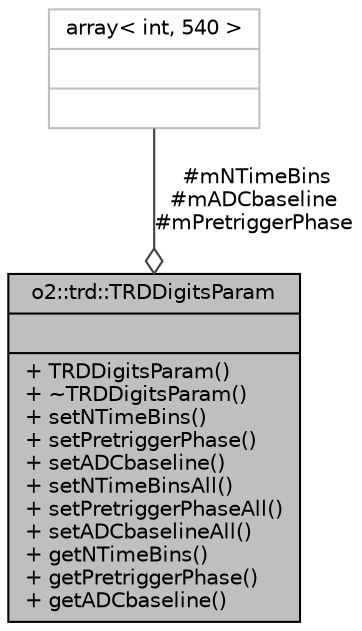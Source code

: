 digraph "o2::trd::TRDDigitsParam"
{
 // INTERACTIVE_SVG=YES
  bgcolor="transparent";
  edge [fontname="Helvetica",fontsize="10",labelfontname="Helvetica",labelfontsize="10"];
  node [fontname="Helvetica",fontsize="10",shape=record];
  Node1 [label="{o2::trd::TRDDigitsParam\n||+ TRDDigitsParam()\l+ ~TRDDigitsParam()\l+ setNTimeBins()\l+ setPretriggerPhase()\l+ setADCbaseline()\l+ setNTimeBinsAll()\l+ setPretriggerPhaseAll()\l+ setADCbaselineAll()\l+ getNTimeBins()\l+ getPretriggerPhase()\l+ getADCbaseline()\l}",height=0.2,width=0.4,color="black", fillcolor="grey75", style="filled" fontcolor="black"];
  Node2 -> Node1 [color="grey25",fontsize="10",style="solid",label=" #mNTimeBins\n#mADCbaseline\n#mPretriggerPhase" ,arrowhead="odiamond",fontname="Helvetica"];
  Node2 [label="{array\< int, 540 \>\n||}",height=0.2,width=0.4,color="grey75"];
}
